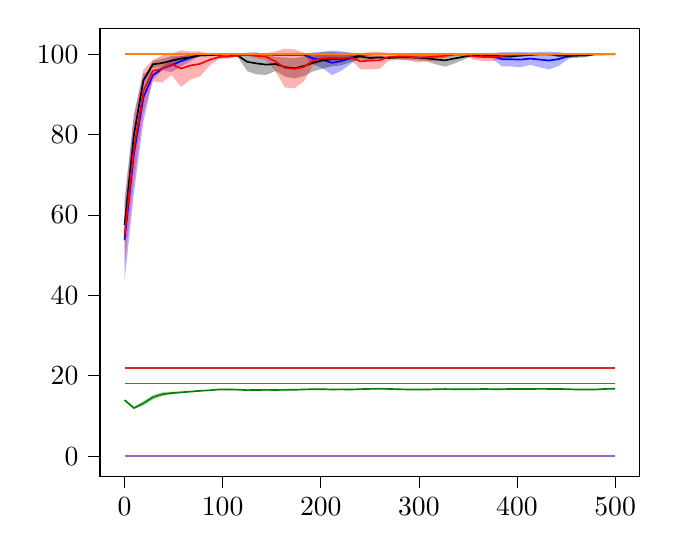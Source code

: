 % This file was created by tikzplotlib v0.9.6.
\begin{tikzpicture}

\definecolor{color0}{rgb}{0.122,0.467,0.706}
\definecolor{color1}{rgb}{1,0.498,0.055}
\definecolor{color2}{rgb}{0.173,0.627,0.173}
\definecolor{color3}{rgb}{0.839,0.153,0.157}
\definecolor{color4}{rgb}{0.58,0.404,0.741}

\begin{axis}[
tick align=outside,
tick pos=left,
x grid style={white!69.02!black},
xmin=-25, xmax=525,
xtick style={color=black},
y grid style={white!69.02!black},
ymin=-5.069, ymax=106.454,
ytick style={color=black}
]
\path [fill=blue, fill opacity=0.3]
(axis cs:0,63.949)
--(axis cs:0,43.482)
--(axis cs:9.615,65.475)
--(axis cs:19.231,83.21)
--(axis cs:28.846,93.665)
--(axis cs:38.462,95.99)
--(axis cs:48.077,95.525)
--(axis cs:57.692,97.002)
--(axis cs:67.308,98.238)
--(axis cs:76.923,99.726)
--(axis cs:86.538,99.943)
--(axis cs:96.154,99.974)
--(axis cs:105.769,100)
--(axis cs:115.385,99.935)
--(axis cs:125,99.933)
--(axis cs:134.615,99.897)
--(axis cs:144.231,99.877)
--(axis cs:153.846,99.61)
--(axis cs:163.462,99.569)
--(axis cs:173.077,99.561)
--(axis cs:182.692,99.699)
--(axis cs:192.308,97.401)
--(axis cs:201.923,96.505)
--(axis cs:211.538,94.804)
--(axis cs:221.154,95.899)
--(axis cs:230.769,97.633)
--(axis cs:240.385,99.56)
--(axis cs:250,100)
--(axis cs:259.615,100)
--(axis cs:269.231,100)
--(axis cs:278.846,100)
--(axis cs:288.462,100)
--(axis cs:298.077,100)
--(axis cs:307.692,100)
--(axis cs:317.308,100)
--(axis cs:326.923,100)
--(axis cs:336.538,100)
--(axis cs:346.154,100)
--(axis cs:355.769,100)
--(axis cs:365.385,99.959)
--(axis cs:375,98.934)
--(axis cs:384.615,96.944)
--(axis cs:394.231,96.937)
--(axis cs:403.846,96.735)
--(axis cs:413.462,97.353)
--(axis cs:423.077,96.746)
--(axis cs:432.692,96.211)
--(axis cs:442.308,97.024)
--(axis cs:451.923,98.767)
--(axis cs:461.538,99.82)
--(axis cs:471.154,100)
--(axis cs:480.769,100)
--(axis cs:490.385,99.999)
--(axis cs:500,99.95)
--(axis cs:500,100.009)
--(axis cs:500,100.009)
--(axis cs:490.385,100.0)
--(axis cs:480.769,100)
--(axis cs:471.154,100)
--(axis cs:461.538,100.031)
--(axis cs:451.923,100.212)
--(axis cs:442.308,100.511)
--(axis cs:432.692,100.65)
--(axis cs:423.077,100.558)
--(axis cs:413.462,100.454)
--(axis cs:403.846,100.56)
--(axis cs:394.231,100.526)
--(axis cs:384.615,100.524)
--(axis cs:375,100.183)
--(axis cs:365.385,100.007)
--(axis cs:355.769,100)
--(axis cs:346.154,100)
--(axis cs:336.538,100)
--(axis cs:326.923,100)
--(axis cs:317.308,100)
--(axis cs:307.692,100)
--(axis cs:298.077,100)
--(axis cs:288.462,100)
--(axis cs:278.846,100)
--(axis cs:269.231,100)
--(axis cs:259.615,100)
--(axis cs:250,100)
--(axis cs:240.385,100.076)
--(axis cs:230.769,100.406)
--(axis cs:221.154,100.704)
--(axis cs:211.538,100.891)
--(axis cs:201.923,100.6)
--(axis cs:192.308,100.446)
--(axis cs:182.692,100.052)
--(axis cs:173.077,100.075)
--(axis cs:163.462,100.074)
--(axis cs:153.846,100.067)
--(axis cs:144.231,100.021)
--(axis cs:134.615,100.018)
--(axis cs:125,100.011)
--(axis cs:115.385,100.011)
--(axis cs:105.769,100)
--(axis cs:96.154,100.004)
--(axis cs:86.538,99.988)
--(axis cs:76.923,99.961)
--(axis cs:67.308,99.963)
--(axis cs:57.692,99.505)
--(axis cs:48.077,98.948)
--(axis cs:38.462,96.865)
--(axis cs:28.846,95.799)
--(axis cs:19.231,95.288)
--(axis cs:9.615,85.076)
--(axis cs:0,63.949)
--cycle;

\path [fill=black, fill opacity=0.3]
(axis cs:0,58.422)
--(axis cs:0,56.477)
--(axis cs:9.615,79.097)
--(axis cs:19.231,92.962)
--(axis cs:28.846,96.588)
--(axis cs:38.462,96.696)
--(axis cs:48.077,97.299)
--(axis cs:57.692,98.168)
--(axis cs:67.308,98.773)
--(axis cs:76.923,99.398)
--(axis cs:86.538,99.511)
--(axis cs:96.154,99.747)
--(axis cs:105.769,99.805)
--(axis cs:115.385,99.335)
--(axis cs:125,95.784)
--(axis cs:134.615,94.964)
--(axis cs:144.231,94.847)
--(axis cs:153.846,95.817)
--(axis cs:163.462,94.418)
--(axis cs:173.077,93.948)
--(axis cs:182.692,94.569)
--(axis cs:192.308,95.743)
--(axis cs:201.923,96.38)
--(axis cs:211.538,96.981)
--(axis cs:221.154,97.255)
--(axis cs:230.769,98.058)
--(axis cs:240.385,98.675)
--(axis cs:250,98.423)
--(axis cs:259.615,98.784)
--(axis cs:269.231,98.831)
--(axis cs:278.846,98.744)
--(axis cs:288.462,98.553)
--(axis cs:298.077,98.487)
--(axis cs:307.692,98.225)
--(axis cs:317.308,97.451)
--(axis cs:326.923,96.891)
--(axis cs:336.538,97.687)
--(axis cs:346.154,98.702)
--(axis cs:355.769,99.621)
--(axis cs:365.385,99.623)
--(axis cs:375,99.281)
--(axis cs:384.615,99.013)
--(axis cs:394.231,99.108)
--(axis cs:403.846,99.404)
--(axis cs:413.462,99.598)
--(axis cs:423.077,99.96)
--(axis cs:432.692,99.976)
--(axis cs:442.308,99.21)
--(axis cs:451.923,99.084)
--(axis cs:461.538,99.093)
--(axis cs:471.154,99.273)
--(axis cs:480.769,99.996)
--(axis cs:490.385,100.0)
--(axis cs:500,100.0)
--(axis cs:500,100.0)
--(axis cs:500,100.0)
--(axis cs:490.385,100.0)
--(axis cs:480.769,100.001)
--(axis cs:471.154,100.125)
--(axis cs:461.538,100.156)
--(axis cs:451.923,100.157)
--(axis cs:442.308,100.136)
--(axis cs:432.692,100.004)
--(axis cs:423.077,100.007)
--(axis cs:413.462,99.975)
--(axis cs:403.846,99.898)
--(axis cs:394.231,99.883)
--(axis cs:384.615,99.949)
--(axis cs:375,100.095)
--(axis cs:365.385,100.037)
--(axis cs:355.769,99.937)
--(axis cs:346.154,100.06)
--(axis cs:336.538,100.213)
--(axis cs:326.923,100.028)
--(axis cs:317.308,99.888)
--(axis cs:307.692,99.719)
--(axis cs:298.077,99.815)
--(axis cs:288.462,99.95)
--(axis cs:278.846,99.704)
--(axis cs:269.231,99.263)
--(axis cs:259.615,99.631)
--(axis cs:250,99.684)
--(axis cs:240.385,100.141)
--(axis cs:230.769,100.283)
--(axis cs:221.154,100.442)
--(axis cs:211.538,100.496)
--(axis cs:201.923,100.567)
--(axis cs:192.308,99.984)
--(axis cs:182.692,99.498)
--(axis cs:173.077,98.962)
--(axis cs:163.462,99.174)
--(axis cs:153.846,99.299)
--(axis cs:144.231,99.951)
--(axis cs:134.615,100.427)
--(axis cs:125,100.405)
--(axis cs:115.385,99.962)
--(axis cs:105.769,99.991)
--(axis cs:96.154,99.973)
--(axis cs:86.538,100.026)
--(axis cs:76.923,99.992)
--(axis cs:67.308,99.685)
--(axis cs:57.692,99.648)
--(axis cs:48.077,99.498)
--(axis cs:38.462,98.903)
--(axis cs:28.846,98.346)
--(axis cs:19.231,94.006)
--(axis cs:9.615,80.921)
--(axis cs:0,58.422)
--cycle;

\path [fill=red, fill opacity=0.3]
(axis cs:0,62.632)
--(axis cs:0,47.501)
--(axis cs:9.615,68.56)
--(axis cs:19.231,85.401)
--(axis cs:28.846,93.264)
--(axis cs:38.462,92.961)
--(axis cs:48.077,94.779)
--(axis cs:57.692,91.895)
--(axis cs:67.308,93.728)
--(axis cs:76.923,94.461)
--(axis cs:86.538,97.09)
--(axis cs:96.154,98.827)
--(axis cs:105.769,98.901)
--(axis cs:115.385,99.478)
--(axis cs:125,99.684)
--(axis cs:134.615,99.038)
--(axis cs:144.231,98.543)
--(axis cs:153.846,95.66)
--(axis cs:163.462,91.76)
--(axis cs:173.077,91.484)
--(axis cs:182.692,93.219)
--(axis cs:192.308,97.329)
--(axis cs:201.923,98.076)
--(axis cs:211.538,98.402)
--(axis cs:221.154,98.289)
--(axis cs:230.769,98.607)
--(axis cs:240.385,96.246)
--(axis cs:250,96.234)
--(axis cs:259.615,96.335)
--(axis cs:269.231,98.368)
--(axis cs:278.846,98.554)
--(axis cs:288.462,98.517)
--(axis cs:298.077,97.939)
--(axis cs:307.692,98.226)
--(axis cs:317.308,98.449)
--(axis cs:326.923,99.065)
--(axis cs:336.538,99.763)
--(axis cs:346.154,99.822)
--(axis cs:355.769,98.616)
--(axis cs:365.385,98.312)
--(axis cs:375,98.262)
--(axis cs:384.615,98.911)
--(axis cs:394.231,99.519)
--(axis cs:403.846,99.701)
--(axis cs:413.462,99.784)
--(axis cs:423.077,99.998)
--(axis cs:432.692,99.827)
--(axis cs:442.308,99.816)
--(axis cs:451.923,99.761)
--(axis cs:461.538,99.86)
--(axis cs:471.154,99.943)
--(axis cs:480.769,99.999)
--(axis cs:490.385,100)
--(axis cs:500,100)
--(axis cs:500,100)
--(axis cs:500,100)
--(axis cs:490.385,100)
--(axis cs:480.769,100.0)
--(axis cs:471.154,100.01)
--(axis cs:461.538,100.024)
--(axis cs:451.923,100.041)
--(axis cs:442.308,100.032)
--(axis cs:432.692,100.03)
--(axis cs:423.077,100.0)
--(axis cs:413.462,100.037)
--(axis cs:403.846,100.051)
--(axis cs:394.231,100.082)
--(axis cs:384.615,100.187)
--(axis cs:375,100.298)
--(axis cs:365.385,100.29)
--(axis cs:355.769,100.237)
--(axis cs:346.154,100.031)
--(axis cs:336.538,100.041)
--(axis cs:326.923,100.16)
--(axis cs:317.308,100.266)
--(axis cs:307.692,100.304)
--(axis cs:298.077,100.354)
--(axis cs:288.462,100.254)
--(axis cs:278.846,100.248)
--(axis cs:269.231,100.279)
--(axis cs:259.615,100.605)
--(axis cs:250,100.586)
--(axis cs:240.385,100.166)
--(axis cs:230.769,99.785)
--(axis cs:221.154,99.708)
--(axis cs:211.538,99.735)
--(axis cs:201.923,99.899)
--(axis cs:192.308,99.618)
--(axis cs:182.692,100.388)
--(axis cs:173.077,101.167)
--(axis cs:163.462,101.384)
--(axis cs:153.846,100.715)
--(axis cs:144.231,100.207)
--(axis cs:134.615,100.098)
--(axis cs:125,99.927)
--(axis cs:115.385,99.82)
--(axis cs:105.769,99.833)
--(axis cs:96.154,99.787)
--(axis cs:86.538,100.075)
--(axis cs:76.923,100.699)
--(axis cs:67.308,100.662)
--(axis cs:57.692,100.951)
--(axis cs:48.077,100.157)
--(axis cs:38.462,99.676)
--(axis cs:28.846,98.572)
--(axis cs:19.231,96.146)
--(axis cs:9.615,84.842)
--(axis cs:0,62.632)
--cycle;

\path [fill=green!50!black, fill opacity=0.3]
(axis cs:0,14.069)
--(axis cs:0,13.845)
--(axis cs:9.615,11.706)
--(axis cs:19.231,12.611)
--(axis cs:28.846,14.058)
--(axis cs:38.462,14.914)
--(axis cs:48.077,15.353)
--(axis cs:57.692,15.714)
--(axis cs:67.308,15.895)
--(axis cs:76.923,16.156)
--(axis cs:86.538,16.32)
--(axis cs:96.154,16.512)
--(axis cs:105.769,16.396)
--(axis cs:115.385,16.38)
--(axis cs:125,16.309)
--(axis cs:134.615,16.288)
--(axis cs:144.231,16.32)
--(axis cs:153.846,16.229)
--(axis cs:163.462,16.351)
--(axis cs:173.077,16.399)
--(axis cs:182.692,16.448)
--(axis cs:192.308,16.555)
--(axis cs:201.923,16.577)
--(axis cs:211.538,16.457)
--(axis cs:221.154,16.475)
--(axis cs:230.769,16.392)
--(axis cs:240.385,16.667)
--(axis cs:250,16.694)
--(axis cs:259.615,16.698)
--(axis cs:269.231,16.622)
--(axis cs:278.846,16.51)
--(axis cs:288.462,16.507)
--(axis cs:298.077,16.523)
--(axis cs:307.692,16.562)
--(axis cs:317.308,16.646)
--(axis cs:326.923,16.616)
--(axis cs:336.538,16.605)
--(axis cs:346.154,16.615)
--(axis cs:355.769,16.578)
--(axis cs:365.385,16.678)
--(axis cs:375,16.637)
--(axis cs:384.615,16.581)
--(axis cs:394.231,16.691)
--(axis cs:403.846,16.581)
--(axis cs:413.462,16.616)
--(axis cs:423.077,16.647)
--(axis cs:432.692,16.667)
--(axis cs:442.308,16.615)
--(axis cs:451.923,16.585)
--(axis cs:461.538,16.543)
--(axis cs:471.154,16.455)
--(axis cs:480.769,16.527)
--(axis cs:490.385,16.646)
--(axis cs:500,16.639)
--(axis cs:500,16.893)
--(axis cs:500,16.893)
--(axis cs:490.385,16.817)
--(axis cs:480.769,16.655)
--(axis cs:471.154,16.693)
--(axis cs:461.538,16.624)
--(axis cs:451.923,16.715)
--(axis cs:442.308,16.826)
--(axis cs:432.692,16.774)
--(axis cs:423.077,16.849)
--(axis cs:413.462,16.791)
--(axis cs:403.846,16.821)
--(axis cs:394.231,16.752)
--(axis cs:384.615,16.747)
--(axis cs:375,16.695)
--(axis cs:365.385,16.745)
--(axis cs:355.769,16.694)
--(axis cs:346.154,16.707)
--(axis cs:336.538,16.691)
--(axis cs:326.923,16.768)
--(axis cs:317.308,16.654)
--(axis cs:307.692,16.589)
--(axis cs:298.077,16.635)
--(axis cs:288.462,16.674)
--(axis cs:278.846,16.779)
--(axis cs:269.231,16.825)
--(axis cs:259.615,16.835)
--(axis cs:250,16.764)
--(axis cs:240.385,16.693)
--(axis cs:230.769,16.74)
--(axis cs:221.154,16.775)
--(axis cs:211.538,16.702)
--(axis cs:201.923,16.745)
--(axis cs:192.308,16.76)
--(axis cs:182.692,16.746)
--(axis cs:173.077,16.617)
--(axis cs:163.462,16.65)
--(axis cs:153.846,16.71)
--(axis cs:144.231,16.657)
--(axis cs:134.615,16.648)
--(axis cs:125,16.547)
--(axis cs:115.385,16.733)
--(axis cs:105.769,16.758)
--(axis cs:96.154,16.67)
--(axis cs:86.538,16.442)
--(axis cs:76.923,16.361)
--(axis cs:67.308,16.208)
--(axis cs:57.692,16.05)
--(axis cs:48.077,16.056)
--(axis cs:38.462,15.896)
--(axis cs:28.846,15.235)
--(axis cs:19.231,13.687)
--(axis cs:9.615,12.245)
--(axis cs:0,14.069)
--cycle;

\addplot [semithick, blue]
table {%
0 53.716
9.615 75.276
19.231 89.249
28.846 94.732
38.462 96.428
48.077 97.236
57.692 98.254
67.308 99.101
76.923 99.844
86.538 99.966
96.154 99.989
105.769 100
115.385 99.973
125 99.972
134.615 99.957
144.231 99.949
153.846 99.838
163.462 99.821
173.077 99.818
182.692 99.875
192.308 98.924
201.923 98.552
211.538 97.848
221.154 98.301
230.769 99.02
240.385 99.818
250 100
259.615 100
269.231 100
278.846 100
288.462 100
298.077 100
307.692 100
317.308 100
326.923 100
336.538 100
346.154 100
355.769 100
365.385 99.983
375 99.558
384.615 98.734
394.231 98.731
403.846 98.648
413.462 98.903
423.077 98.652
432.692 98.43
442.308 98.767
451.923 99.489
461.538 99.925
471.154 100
480.769 100
490.385 99.999
500 99.979
};
\addplot [semithick, black]
table {%
0 57.45
9.615 80.009
19.231 93.484
28.846 97.467
38.462 97.799
48.077 98.398
57.692 98.908
67.308 99.229
76.923 99.695
86.538 99.769
96.154 99.86
105.769 99.898
115.385 99.649
125 98.095
134.615 97.696
144.231 97.399
153.846 97.558
163.462 96.796
173.077 96.455
182.692 97.034
192.308 97.864
201.923 98.474
211.538 98.739
221.154 98.849
230.769 99.17
240.385 99.408
250 99.053
259.615 99.207
269.231 99.047
278.846 99.224
288.462 99.252
298.077 99.151
307.692 98.972
317.308 98.67
326.923 98.459
336.538 98.95
346.154 99.381
355.769 99.779
365.385 99.83
375 99.688
384.615 99.481
394.231 99.496
403.846 99.651
413.462 99.787
423.077 99.983
432.692 99.99
442.308 99.673
451.923 99.621
461.538 99.624
471.154 99.699
480.769 99.998
490.385 100.0
500 100.0
};
\addplot [semithick, red]
table {%
0 55.067
9.615 76.701
19.231 90.774
28.846 95.918
38.462 96.319
48.077 97.468
57.692 96.423
67.308 97.195
76.923 97.58
86.538 98.582
96.154 99.307
105.769 99.367
115.385 99.649
125 99.805
134.615 99.568
144.231 99.375
153.846 98.188
163.462 96.572
173.077 96.326
182.692 96.803
192.308 98.474
201.923 98.987
211.538 99.068
221.154 98.998
230.769 99.196
240.385 98.206
250 98.41
259.615 98.47
269.231 99.323
278.846 99.401
288.462 99.386
298.077 99.146
307.692 99.265
317.308 99.358
326.923 99.613
336.538 99.902
346.154 99.926
355.769 99.427
365.385 99.301
375 99.28
384.615 99.549
394.231 99.801
403.846 99.876
413.462 99.911
423.077 99.999
432.692 99.928
442.308 99.924
451.923 99.901
461.538 99.942
471.154 99.976
480.769 99.999
490.385 100
500 100
};
\addplot [semithick, green!50!black]
table {%
0 13.957
9.615 11.976
19.231 13.149
28.846 14.646
38.462 15.405
48.077 15.705
57.692 15.882
67.308 16.052
76.923 16.258
86.538 16.381
96.154 16.591
105.769 16.577
115.385 16.556
125 16.428
134.615 16.468
144.231 16.489
153.846 16.469
163.462 16.501
173.077 16.508
182.692 16.597
192.308 16.657
201.923 16.661
211.538 16.579
221.154 16.625
230.769 16.566
240.385 16.68
250 16.729
259.615 16.766
269.231 16.723
278.846 16.645
288.462 16.591
298.077 16.579
307.692 16.575
317.308 16.65
326.923 16.692
336.538 16.648
346.154 16.661
355.769 16.636
365.385 16.712
375 16.666
384.615 16.664
394.231 16.722
403.846 16.701
413.462 16.704
423.077 16.748
432.692 16.721
442.308 16.72
451.923 16.65
461.538 16.583
471.154 16.574
480.769 16.591
490.385 16.731
500 16.766
};
\addplot [semithick, color0]
table {%
0 18.086
9.615 18.086
19.231 18.086
28.846 18.086
38.462 18.086
48.077 18.086
57.692 18.086
67.308 18.086
76.923 18.086
86.538 18.086
96.154 18.086
105.769 18.086
115.385 18.086
125 18.086
134.615 18.086
144.231 18.086
153.846 18.086
163.462 18.086
173.077 18.086
182.692 18.086
192.308 18.086
201.923 18.086
211.538 18.086
221.154 18.086
230.769 18.086
240.385 18.086
250 18.086
259.615 18.086
269.231 18.086
278.846 18.086
288.462 18.086
298.077 18.086
307.692 18.086
317.308 18.086
326.923 18.086
336.538 18.086
346.154 18.086
355.769 18.086
365.385 18.086
375 18.086
384.615 18.086
394.231 18.086
403.846 18.086
413.462 18.086
423.077 18.086
432.692 18.086
442.308 18.086
451.923 18.086
461.538 18.086
471.154 18.086
480.769 18.086
490.385 18.086
500 18.086
};
\addplot [semithick, color1]
table {%
0 100
9.615 100
19.231 100
28.846 100
38.462 100
48.077 100
57.692 100
67.308 100
76.923 100
86.538 100
96.154 100
105.769 100
115.385 100
125 100
134.615 100
144.231 100
153.846 100
163.462 100
173.077 100
182.692 100
192.308 100
201.923 100
211.538 100
221.154 100
230.769 100
240.385 100
250 100
259.615 100
269.231 100
278.846 100
288.462 100
298.077 100
307.692 100
317.308 100
326.923 100
336.538 100
346.154 100
355.769 100
365.385 100
375 100
384.615 100
394.231 100
403.846 100
413.462 100
423.077 100
432.692 100
442.308 100
451.923 100
461.538 100
471.154 100
480.769 100
490.385 100
500 100
};
\addplot [semithick, color2]
table {%
0 0
9.615 0
19.231 0
28.846 0
38.462 0
48.077 0
57.692 0
67.308 0
76.923 0
86.538 0
96.154 0
105.769 0
115.385 0
125 0
134.615 0
144.231 0
153.846 0
163.462 0
173.077 0
182.692 0
192.308 0
201.923 0
211.538 0
221.154 0
230.769 0
240.385 0
250 0
259.615 0
269.231 0
278.846 0
288.462 0
298.077 0
307.692 0
317.308 0
326.923 0
336.538 0
346.154 0
355.769 0
365.385 0
375 0
384.615 0
394.231 0
403.846 0
413.462 0
423.077 0
432.692 0
442.308 0
451.923 0
461.538 0
471.154 0
480.769 0
490.385 0
500 0
};
\addplot [semithick, color3]
table {%
0 22
9.615 22
19.231 22
28.846 22
38.462 22
48.077 22
57.692 22
67.308 22
76.923 22
86.538 22
96.154 22
105.769 22
115.385 22
125 22
134.615 22
144.231 22
153.846 22
163.462 22
173.077 22
182.692 22
192.308 22
201.923 22
211.538 22
221.154 22
230.769 22
240.385 22
250 22
259.615 22
269.231 22
278.846 22
288.462 22
298.077 22
307.692 22
317.308 22
326.923 22
336.538 22
346.154 22
355.769 22
365.385 22
375 22
384.615 22
394.231 22
403.846 22
413.462 22
423.077 22
432.692 22
442.308 22
451.923 22
461.538 22
471.154 22
480.769 22
490.385 22
500 22
};
\addplot [semithick, color4]
table {%
0 0
9.615 0
19.231 0
28.846 0
38.462 0
48.077 0
57.692 0
67.308 0
76.923 0
86.538 0
96.154 0
105.769 0
115.385 0
125 0
134.615 0
144.231 0
153.846 0
163.462 0
173.077 0
182.692 0
192.308 0
201.923 0
211.538 0
221.154 0
230.769 0
240.385 0
250 0
259.615 0
269.231 0
278.846 0
288.462 0
298.077 0
307.692 0
317.308 0
326.923 0
336.538 0
346.154 0
355.769 0
365.385 0
375 0
384.615 0
394.231 0
403.846 0
413.462 0
423.077 0
432.692 0
442.308 0
451.923 0
461.538 0
471.154 0
480.769 0
490.385 0
500 0
};
\end{axis}

\end{tikzpicture}
